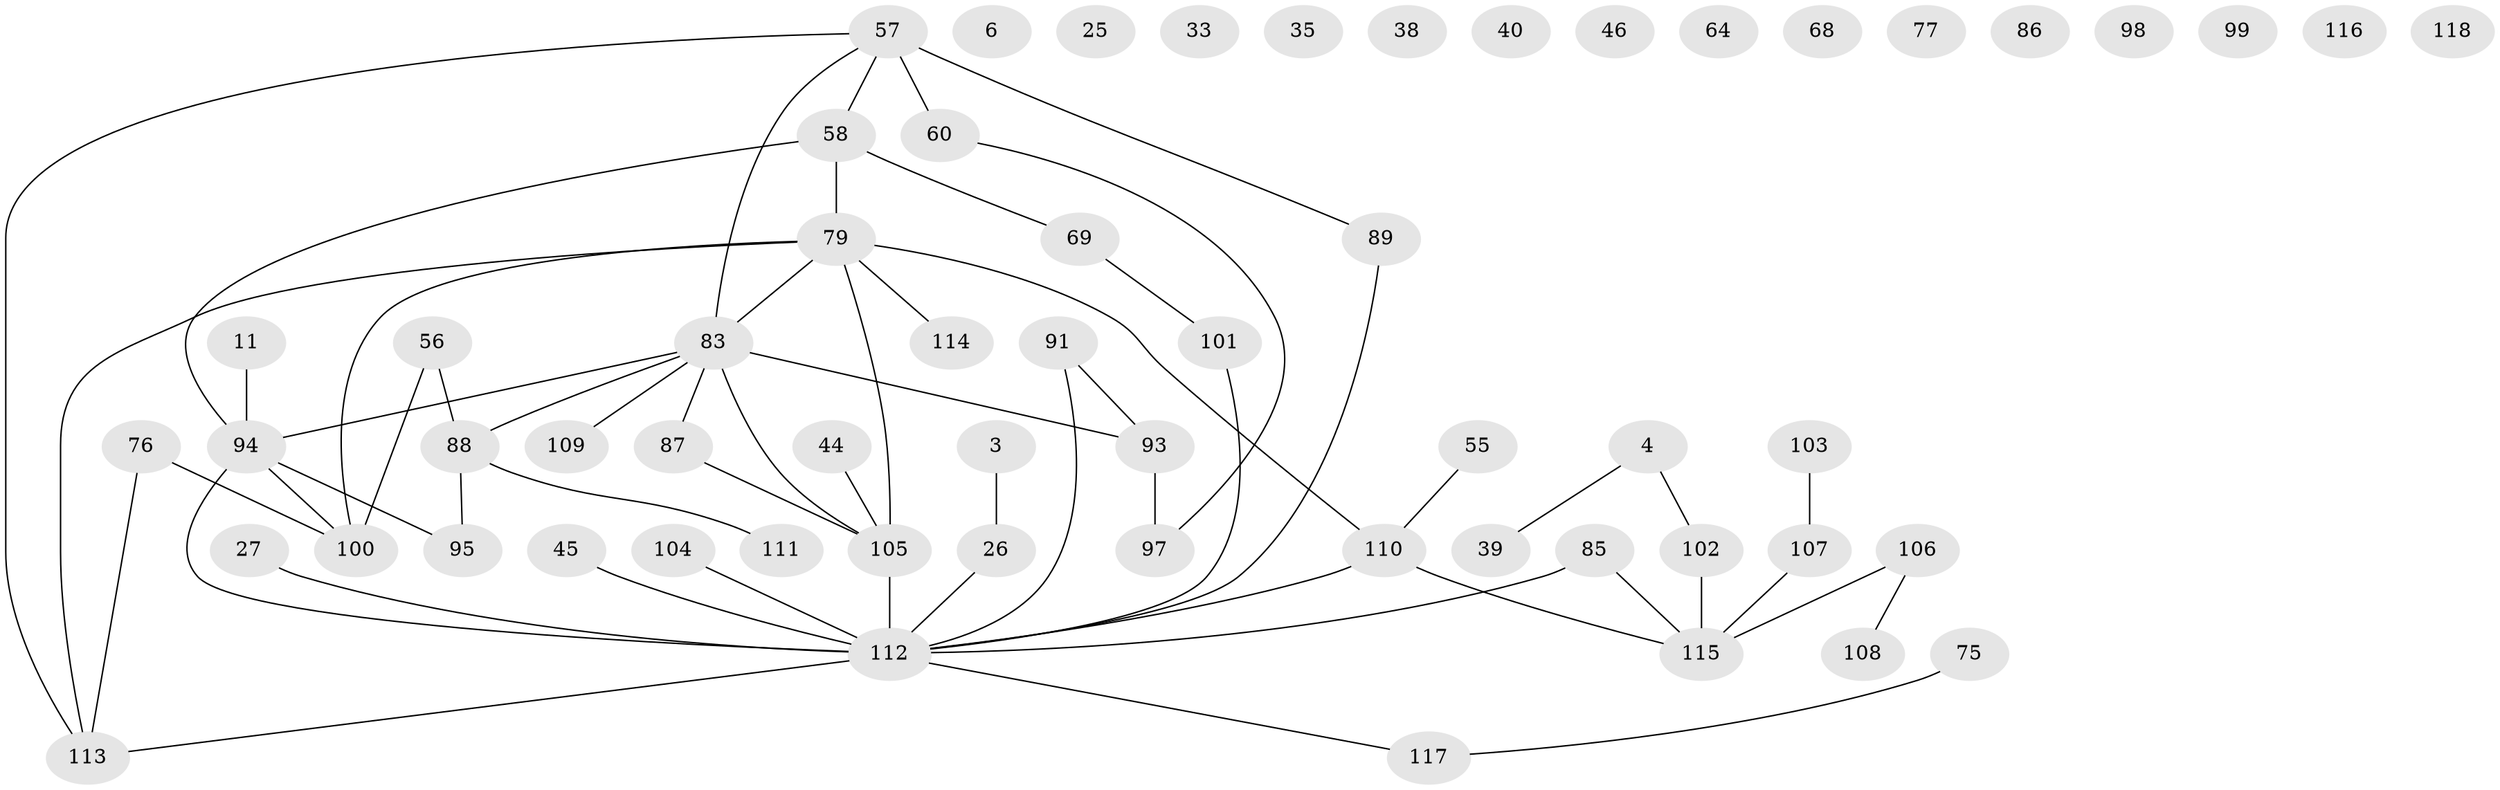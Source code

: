 // original degree distribution, {3: 0.2288135593220339, 4: 0.0847457627118644, 1: 0.19491525423728814, 2: 0.2966101694915254, 0: 0.1271186440677966, 8: 0.00847457627118644, 5: 0.05084745762711865, 6: 0.00847457627118644}
// Generated by graph-tools (version 1.1) at 2025/39/03/09/25 04:39:57]
// undirected, 59 vertices, 60 edges
graph export_dot {
graph [start="1"]
  node [color=gray90,style=filled];
  3;
  4;
  6;
  11;
  25;
  26;
  27;
  33;
  35;
  38;
  39;
  40;
  44;
  45;
  46;
  55;
  56 [super="+24+21"];
  57 [super="+12"];
  58;
  60 [super="+15+30"];
  64;
  68;
  69;
  75;
  76 [super="+23"];
  77;
  79 [super="+37+29+66"];
  83 [super="+43+51"];
  85 [super="+49"];
  86;
  87;
  88;
  89 [super="+61+34"];
  91;
  93 [super="+28"];
  94 [super="+48+90+81"];
  95 [super="+74"];
  97 [super="+67"];
  98;
  99;
  100;
  101;
  102;
  103;
  104;
  105 [super="+96"];
  106;
  107;
  108;
  109;
  110 [super="+31+36"];
  111;
  112 [super="+16+71"];
  113 [super="+1+54+70+62+78+10"];
  114;
  115 [super="+65+53+84"];
  116;
  117;
  118;
  3 -- 26;
  4 -- 39;
  4 -- 102;
  11 -- 94;
  26 -- 112;
  27 -- 112;
  44 -- 105;
  45 -- 112;
  55 -- 110;
  56 -- 88;
  56 -- 100;
  57 -- 60 [weight=2];
  57 -- 58;
  57 -- 113;
  57 -- 83;
  57 -- 89;
  58 -- 69;
  58 -- 79;
  58 -- 94;
  60 -- 97;
  69 -- 101;
  75 -- 117;
  76 -- 100;
  76 -- 113;
  79 -- 114;
  79 -- 83 [weight=2];
  79 -- 105 [weight=2];
  79 -- 113;
  79 -- 100;
  79 -- 110;
  83 -- 87 [weight=2];
  83 -- 88;
  83 -- 93;
  83 -- 109;
  83 -- 94;
  83 -- 105;
  85 -- 112 [weight=3];
  85 -- 115;
  87 -- 105;
  88 -- 95;
  88 -- 111;
  89 -- 112;
  91 -- 112;
  91 -- 93;
  93 -- 97;
  94 -- 100;
  94 -- 112 [weight=3];
  94 -- 95;
  101 -- 112;
  102 -- 115;
  103 -- 107;
  104 -- 112;
  105 -- 112 [weight=3];
  106 -- 108;
  106 -- 115;
  107 -- 115;
  110 -- 112;
  110 -- 115;
  112 -- 113;
  112 -- 117;
}
